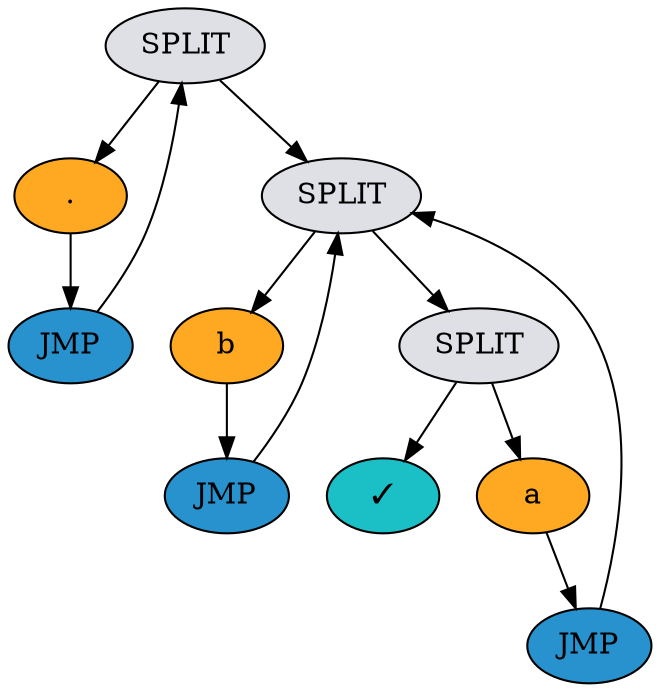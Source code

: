 digraph{
1709880271984 -> 1709880272176
1709880271984 -> 1709880272368
1709880271984 [label="SPLIT" color="black" fillcolor="#dee0e6" style="filled"]
1709880272176 -> 1709880272080
1709880272176 [label ="\." color="black" fillcolor="#ffa822" style="filled"]
1709880272080 -> 1709880271984
1709880272080 [label="JMP" color="black" fillcolor="#2792ce" style="filled"]
1709880272368 -> 1709880270880
1709880272368 -> 1709880270832
1709880272368 [label="SPLIT" color="black" fillcolor="#dee0e6" style="filled"]
1709880270880 -> 1709880270448
1709880270880 [label ="b" color="black" fillcolor="#ffa822" style="filled"]
1709880270448 -> 1709880272368
1709880270448 [label="JMP" color="black" fillcolor="#2792ce" style="filled"]
1709880270832 -> 1709874495056
1709880270832 -> 1709880271072
1709880270832 [label="SPLIT" color="black" fillcolor="#dee0e6" style="filled"]
1709874495056 [label="✓" color="black"  fillcolor="#1ac0c6"	style="filled"]
1709880271072 -> 1709880271792
1709880271072 [label ="a" color="black" fillcolor="#ffa822" style="filled"]
1709880271792 -> 1709880272368
1709880271792 [label="JMP" color="black" fillcolor="#2792ce" style="filled"]

}